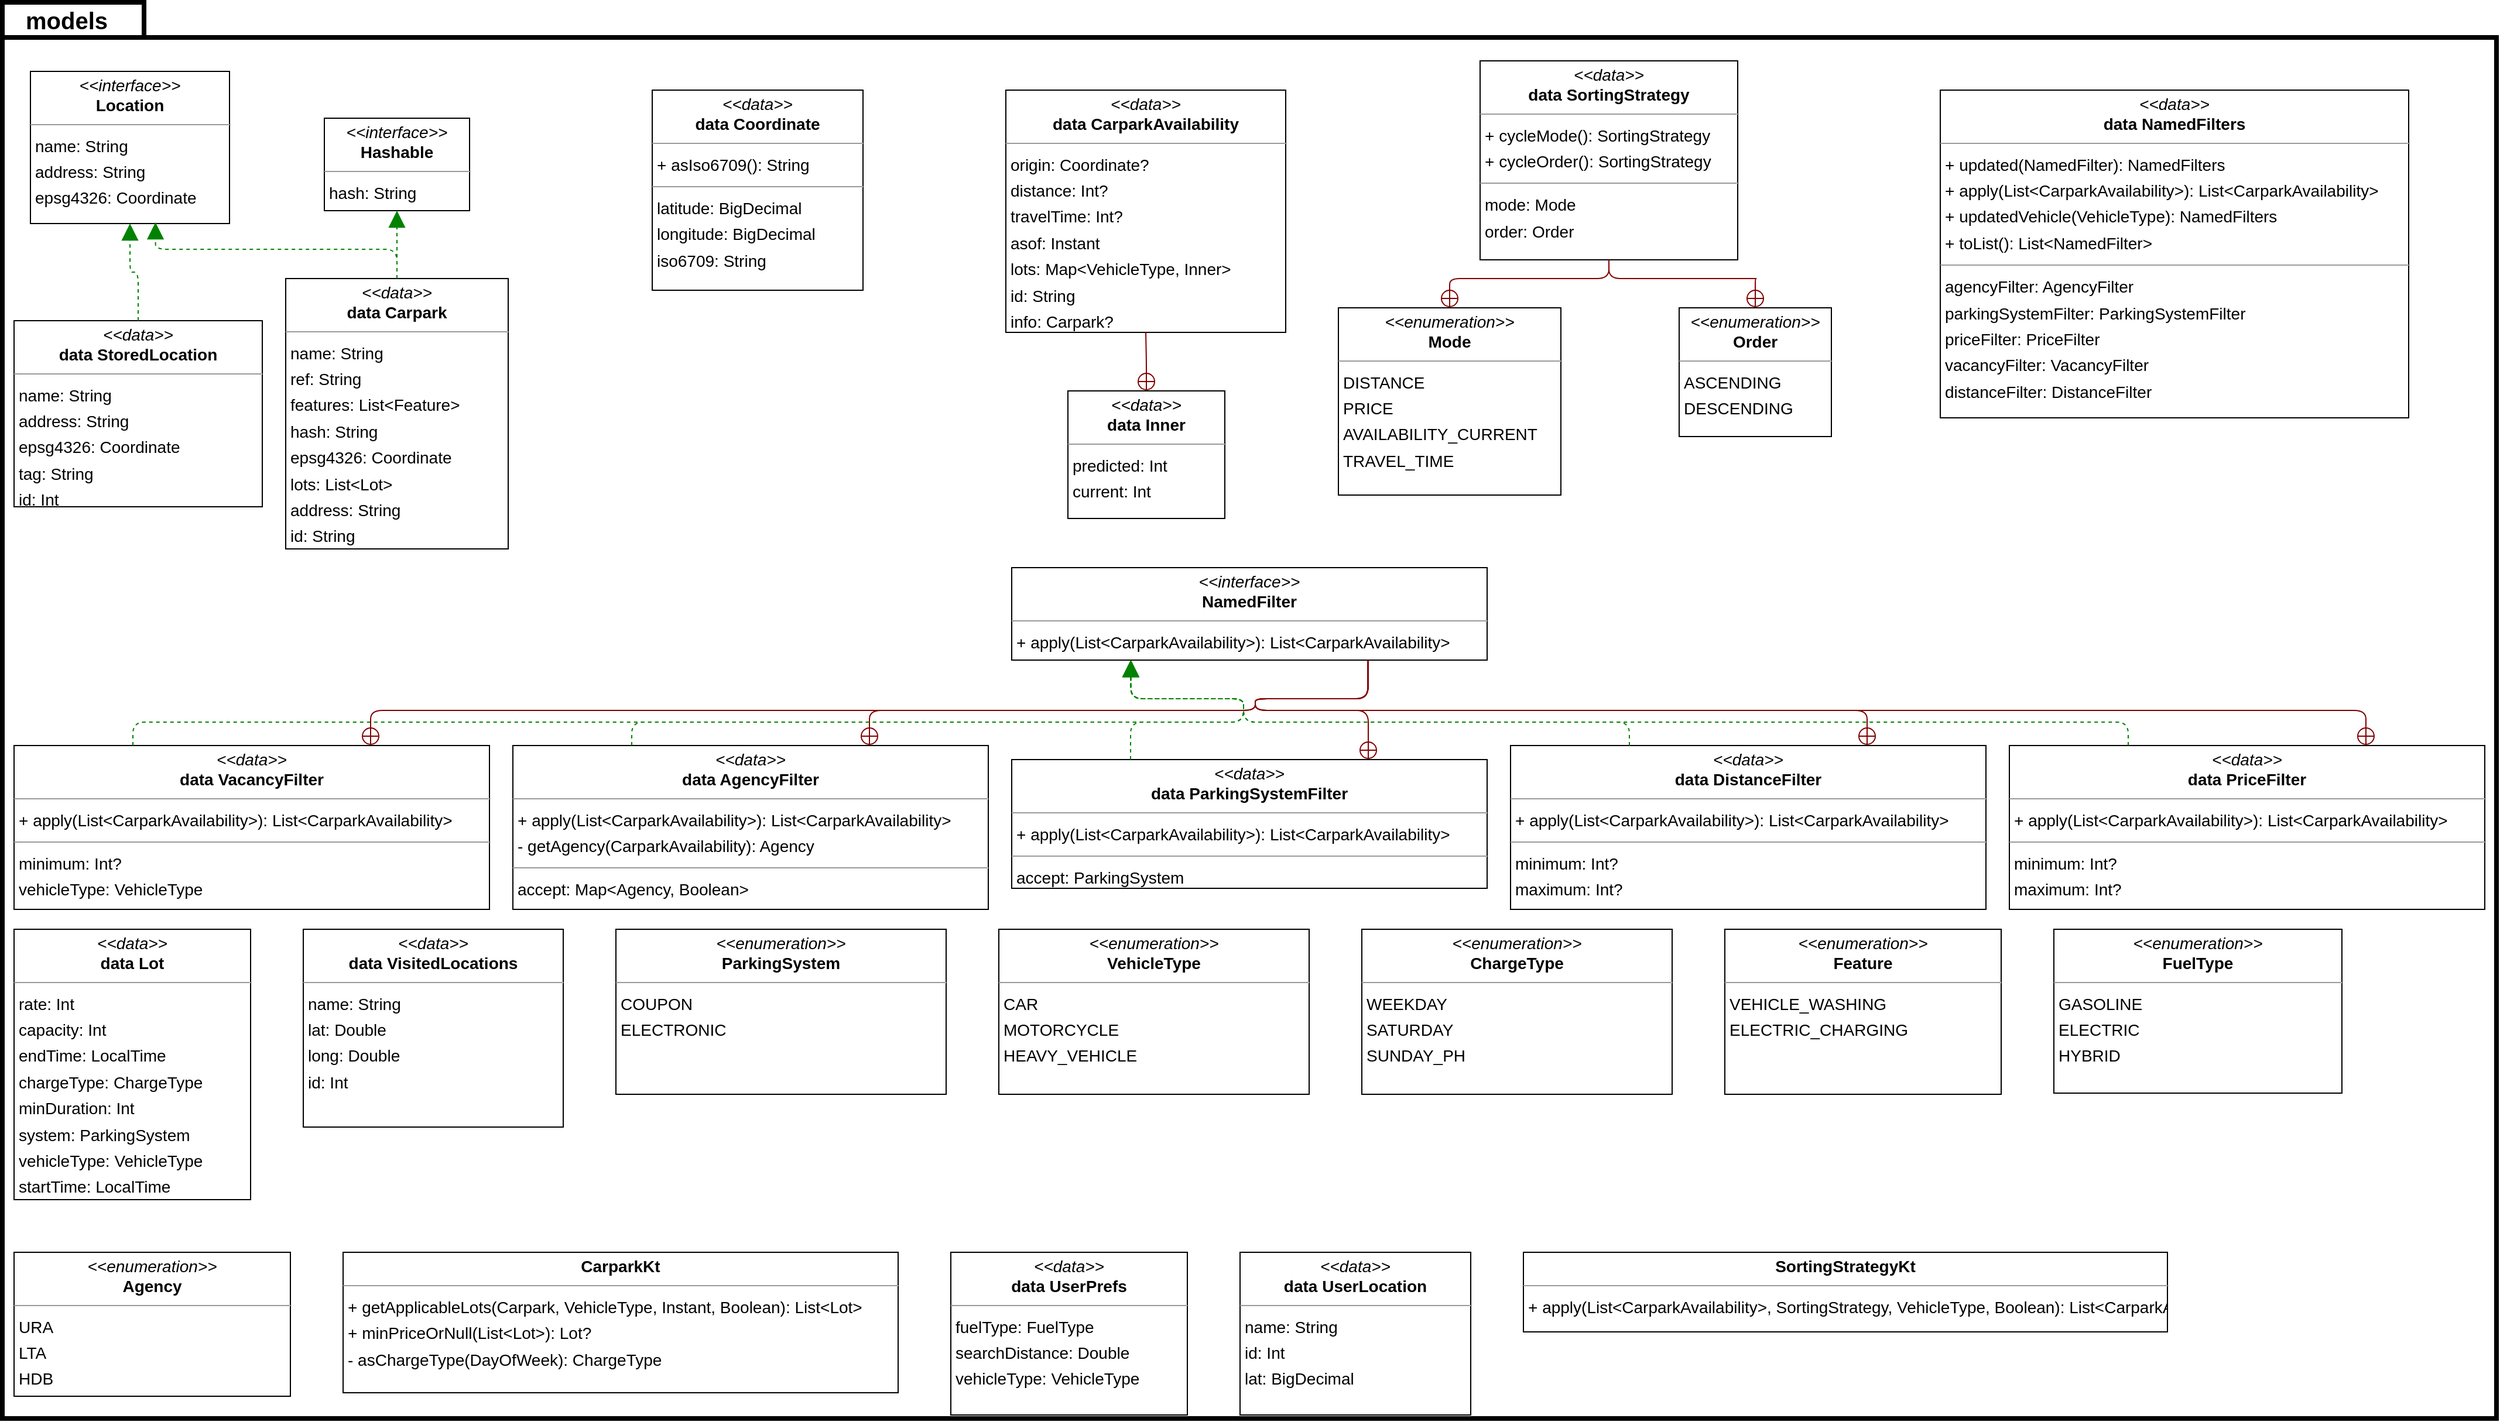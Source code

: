 <mxfile version="22.1.3" type="google">
  <diagram id="NY4owGFw7C-zGhI5esr9" name="Page-1">
    <mxGraphModel grid="1" page="0" gridSize="10" guides="1" tooltips="1" connect="1" arrows="1" fold="1" pageScale="1" pageWidth="1200" pageHeight="1920" background="none" math="0" shadow="0">
      <root>
        <mxCell id="0" />
        <mxCell id="1" parent="0" />
        <mxCell id="_BTMhI3gBi5QlnkSR0oZ-1" value="models" style="shape=folder;fontStyle=1;tabWidth=110;tabHeight=30;tabPosition=left;html=1;boundedLbl=1;labelInHeader=1;container=1;collapsible=0;whiteSpace=wrap;fontSize=20;strokeWidth=4;" vertex="1" parent="1">
          <mxGeometry x="-285" y="-1400" width="2130" height="1210" as="geometry" />
        </mxCell>
        <mxCell id="_BTMhI3gBi5QlnkSR0oZ-2" value="" style="html=1;strokeColor=none;resizeWidth=1;resizeHeight=1;fillColor=none;part=1;connectable=0;allowArrows=0;deletable=0;whiteSpace=wrap;" vertex="1" parent="_BTMhI3gBi5QlnkSR0oZ-1">
          <mxGeometry width="2130" height="847" relative="1" as="geometry">
            <mxPoint y="30" as="offset" />
          </mxGeometry>
        </mxCell>
        <mxCell id="node2" value="&lt;p style=&quot;margin:0px;margin-top:4px;text-align:center;&quot;&gt;&lt;i&gt;&amp;lt;&amp;lt;enumeration&amp;gt;&amp;gt;&lt;/i&gt;&lt;br&gt;&lt;b&gt;Agency&lt;/b&gt;&lt;/p&gt;&lt;hr size=&quot;1&quot;&gt;&lt;p style=&quot;margin:0 0 0 4px;line-height:1.6;&quot;&gt;URA&lt;/p&gt;&lt;p style=&quot;margin:0 0 0 4px;line-height:1.6;&quot;&gt;LTA&lt;/p&gt;&lt;p style=&quot;margin:0 0 0 4px;line-height:1.6;&quot;&gt;HDB&lt;/p&gt;" style="verticalAlign=top;align=left;overflow=fill;fontSize=14;fontFamily=Helvetica;html=1;rounded=0;shadow=0;comic=0;labelBackgroundColor=none;strokeWidth=1;" vertex="1" parent="_BTMhI3gBi5QlnkSR0oZ-1">
          <mxGeometry x="10" y="1068" width="236" height="123" as="geometry" />
        </mxCell>
        <mxCell id="node5" value="&lt;p style=&quot;margin:0px;margin-top:4px;text-align:center;&quot;&gt;&lt;b&gt;CarparkKt&lt;/b&gt;&lt;/p&gt;&lt;hr size=&quot;1&quot;/&gt;&lt;p style=&quot;margin:0 0 0 4px;line-height:1.6;&quot;&gt;+ getApplicableLots(Carpark, VehicleType, Instant, Boolean): List&amp;lt;Lot&amp;gt;&lt;br/&gt;+ minPriceOrNull(List&amp;lt;Lot&amp;gt;): Lot?&lt;br/&gt;- asChargeType(DayOfWeek): ChargeType&lt;/p&gt;" style="verticalAlign=top;align=left;overflow=fill;fontSize=14;fontFamily=Helvetica;html=1;rounded=0;shadow=0;comic=0;labelBackgroundColor=none;strokeWidth=1;" vertex="1" parent="_BTMhI3gBi5QlnkSR0oZ-1">
          <mxGeometry x="291" y="1068" width="474" height="120" as="geometry" />
        </mxCell>
        <mxCell id="node27" value="&lt;p style=&quot;margin:0px;margin-top:4px;text-align:center;&quot;&gt;&lt;i&gt;&amp;lt;&amp;lt;enumeration&amp;gt;&amp;gt;&lt;/i&gt;&lt;br&gt;&lt;b&gt;ChargeType&lt;/b&gt;&lt;/p&gt;&lt;hr size=&quot;1&quot;&gt;&lt;p style=&quot;margin:0 0 0 4px;line-height:1.6;&quot;&gt;WEEKDAY&lt;/p&gt;&lt;p style=&quot;margin:0 0 0 4px;line-height:1.6;&quot;&gt;SATURDAY&lt;/p&gt;&lt;p style=&quot;margin:0 0 0 4px;line-height:1.6;&quot;&gt;SUNDAY_PH&lt;/p&gt;" style="verticalAlign=top;align=left;overflow=fill;fontSize=14;fontFamily=Helvetica;html=1;rounded=0;shadow=0;comic=0;labelBackgroundColor=none;strokeWidth=1;" vertex="1" parent="_BTMhI3gBi5QlnkSR0oZ-1">
          <mxGeometry x="1161" y="792" width="265" height="141" as="geometry" />
        </mxCell>
        <mxCell id="node25" value="&lt;p style=&quot;margin:0px;margin-top:4px;text-align:center;&quot;&gt;&lt;i&gt;&amp;lt;&amp;lt;enumeration&amp;gt;&amp;gt;&lt;/i&gt;&lt;br&gt;&lt;b&gt;Feature&lt;/b&gt;&lt;/p&gt;&lt;hr size=&quot;1&quot;&gt;&lt;p style=&quot;margin:0 0 0 4px;line-height:1.6;&quot;&gt;VEHICLE_WASHING&lt;/p&gt;&lt;p style=&quot;margin:0 0 0 4px;line-height:1.6;&quot;&gt;ELECTRIC_CHARGING&lt;/p&gt;" style="verticalAlign=top;align=left;overflow=fill;fontSize=14;fontFamily=Helvetica;html=1;rounded=0;shadow=0;comic=0;labelBackgroundColor=none;strokeWidth=1;" vertex="1" parent="_BTMhI3gBi5QlnkSR0oZ-1">
          <mxGeometry x="1471" y="792" width="236" height="141" as="geometry" />
        </mxCell>
        <mxCell id="node6" value="&lt;p style=&quot;margin:0px;margin-top:4px;text-align:center;&quot;&gt;&lt;i&gt;&amp;lt;&amp;lt;enumeration&amp;gt;&amp;gt;&lt;/i&gt;&lt;br&gt;&lt;b&gt;FuelType&lt;/b&gt;&lt;/p&gt;&lt;hr size=&quot;1&quot;&gt;&lt;p style=&quot;margin:0 0 0 4px;line-height:1.6;&quot;&gt;GASOLINE&lt;/p&gt;&lt;p style=&quot;margin:0 0 0 4px;line-height:1.6;&quot;&gt;ELECTRIC&lt;/p&gt;&lt;p style=&quot;margin:0 0 0 4px;line-height:1.6;&quot;&gt;HYBRID&lt;/p&gt;" style="verticalAlign=top;align=left;overflow=fill;fontSize=14;fontFamily=Helvetica;html=1;rounded=0;shadow=0;comic=0;labelBackgroundColor=none;strokeWidth=1;" vertex="1" parent="_BTMhI3gBi5QlnkSR0oZ-1">
          <mxGeometry x="1752" y="792" width="246" height="140" as="geometry" />
        </mxCell>
        <mxCell id="node29" value="&lt;p style=&quot;margin:0px;margin-top:4px;text-align:center;&quot;&gt;&lt;i&gt;&amp;lt;&amp;lt;interface&amp;gt;&amp;gt;&lt;/i&gt;&lt;br/&gt;&lt;b&gt;Hashable&lt;/b&gt;&lt;/p&gt;&lt;hr size=&quot;1&quot;/&gt;&lt;p style=&quot;margin:0 0 0 4px;line-height:1.6;&quot;&gt; hash: String&lt;/p&gt;" style="verticalAlign=top;align=left;overflow=fill;fontSize=14;fontFamily=Helvetica;html=1;rounded=0;shadow=0;comic=0;labelBackgroundColor=none;strokeWidth=1;" vertex="1" parent="_BTMhI3gBi5QlnkSR0oZ-1">
          <mxGeometry x="275" y="99" width="124" height="79" as="geometry" />
        </mxCell>
        <mxCell id="node23" value="&lt;p style=&quot;margin:0px;margin-top:4px;text-align:center;&quot;&gt;&lt;i&gt;&amp;lt;&amp;lt;interface&amp;gt;&amp;gt;&lt;/i&gt;&lt;br/&gt;&lt;b&gt;Location&lt;/b&gt;&lt;/p&gt;&lt;hr size=&quot;1&quot;/&gt;&lt;p style=&quot;margin:0 0 0 4px;line-height:1.6;&quot;&gt; name: String&lt;br/&gt; address: String&lt;br/&gt; epsg4326: Coordinate&lt;/p&gt;" style="verticalAlign=top;align=left;overflow=fill;fontSize=14;fontFamily=Helvetica;html=1;rounded=0;shadow=0;comic=0;labelBackgroundColor=none;strokeWidth=1;" vertex="1" parent="_BTMhI3gBi5QlnkSR0oZ-1">
          <mxGeometry x="24" y="59" width="170" height="130" as="geometry" />
        </mxCell>
        <mxCell id="node18" value="&lt;p style=&quot;margin:0px;margin-top:4px;text-align:center;&quot;&gt;&lt;i&gt;&amp;lt;&amp;lt;enumeration&amp;gt;&amp;gt;&lt;/i&gt;&lt;br&gt;&lt;b&gt;Mode&lt;/b&gt;&lt;/p&gt;&lt;hr size=&quot;1&quot;&gt;&lt;p style=&quot;margin:0 0 0 4px;line-height:1.6;&quot;&gt;DISTANCE&lt;/p&gt;&lt;p style=&quot;margin:0 0 0 4px;line-height:1.6;&quot;&gt;PRICE&lt;/p&gt;&lt;p style=&quot;margin:0 0 0 4px;line-height:1.6;&quot;&gt;AVAILABILITY_CURRENT&lt;/p&gt;&lt;p style=&quot;margin:0 0 0 4px;line-height:1.6;&quot;&gt;TRAVEL_TIME&lt;/p&gt;" style="verticalAlign=top;align=left;overflow=fill;fontSize=14;fontFamily=Helvetica;html=1;rounded=0;shadow=0;comic=0;labelBackgroundColor=none;strokeWidth=1;" vertex="1" parent="_BTMhI3gBi5QlnkSR0oZ-1">
          <mxGeometry x="1141" y="261" width="190" height="160" as="geometry" />
        </mxCell>
        <mxCell id="node7" value="&lt;p style=&quot;margin:0px;margin-top:4px;text-align:center;&quot;&gt;&lt;i&gt;&amp;lt;&amp;lt;interface&amp;gt;&amp;gt;&lt;/i&gt;&lt;br/&gt;&lt;b&gt;NamedFilter&lt;/b&gt;&lt;/p&gt;&lt;hr size=&quot;1&quot;/&gt;&lt;p style=&quot;margin:0 0 0 4px;line-height:1.6;&quot;&gt;+ apply(List&amp;lt;CarparkAvailability&amp;gt;): List&amp;lt;CarparkAvailability&amp;gt;&lt;/p&gt;" style="verticalAlign=top;align=left;overflow=fill;fontSize=14;fontFamily=Helvetica;html=1;rounded=0;shadow=0;comic=0;labelBackgroundColor=none;strokeWidth=1;" vertex="1" parent="_BTMhI3gBi5QlnkSR0oZ-1">
          <mxGeometry x="862" y="483" width="406" height="79" as="geometry" />
        </mxCell>
        <mxCell id="node20" value="&lt;p style=&quot;margin:0px;margin-top:4px;text-align:center;&quot;&gt;&lt;i&gt;&amp;lt;&amp;lt;enumeration&amp;gt;&amp;gt;&lt;/i&gt;&lt;br&gt;&lt;b&gt;Order&lt;/b&gt;&lt;/p&gt;&lt;hr size=&quot;1&quot;&gt;&lt;p style=&quot;margin:0 0 0 4px;line-height:1.6;&quot;&gt;ASCENDING&lt;/p&gt;&lt;p style=&quot;margin:0 0 0 4px;line-height:1.6;&quot;&gt;DESCENDING&lt;/p&gt;" style="verticalAlign=top;align=left;overflow=fill;fontSize=14;fontFamily=Helvetica;html=1;rounded=0;shadow=0;comic=0;labelBackgroundColor=none;strokeWidth=1;" vertex="1" parent="_BTMhI3gBi5QlnkSR0oZ-1">
          <mxGeometry x="1432" y="261" width="130" height="110" as="geometry" />
        </mxCell>
        <mxCell id="node28" value="&lt;p style=&quot;margin:0px;margin-top:4px;text-align:center;&quot;&gt;&lt;i&gt;&amp;lt;&amp;lt;enumeration&amp;gt;&amp;gt;&lt;/i&gt;&lt;br&gt;&lt;b&gt;ParkingSystem&lt;/b&gt;&lt;/p&gt;&lt;hr size=&quot;1&quot;&gt;&lt;p style=&quot;margin:0 0 0 4px;line-height:1.6;&quot;&gt;COUPON&lt;/p&gt;&lt;p style=&quot;margin:0 0 0 4px;line-height:1.6;&quot;&gt;ELECTRONIC&lt;/p&gt;" style="verticalAlign=top;align=left;overflow=fill;fontSize=14;fontFamily=Helvetica;html=1;rounded=0;shadow=0;comic=0;labelBackgroundColor=none;strokeWidth=1;" vertex="1" parent="_BTMhI3gBi5QlnkSR0oZ-1">
          <mxGeometry x="524" y="792" width="282" height="141" as="geometry" />
        </mxCell>
        <mxCell id="node1" value="&lt;p style=&quot;margin:0px;margin-top:4px;text-align:center;&quot;&gt;&lt;b&gt;SortingStrategyKt&lt;/b&gt;&lt;/p&gt;&lt;hr size=&quot;1&quot;/&gt;&lt;p style=&quot;margin:0 0 0 4px;line-height:1.6;&quot;&gt;+ apply(List&amp;lt;CarparkAvailability&amp;gt;, SortingStrategy, VehicleType, Boolean): List&amp;lt;CarparkAvailability&amp;gt;&lt;/p&gt;" style="verticalAlign=top;align=left;overflow=fill;fontSize=14;fontFamily=Helvetica;html=1;rounded=0;shadow=0;comic=0;labelBackgroundColor=none;strokeWidth=1;" vertex="1" parent="_BTMhI3gBi5QlnkSR0oZ-1">
          <mxGeometry x="1299" y="1068" width="550" height="68" as="geometry" />
        </mxCell>
        <mxCell id="node22" value="&lt;p style=&quot;margin:0px;margin-top:4px;text-align:center;&quot;&gt;&lt;i&gt;&amp;lt;&amp;lt;enumeration&amp;gt;&amp;gt;&lt;/i&gt;&lt;br&gt;&lt;b&gt;VehicleType&lt;/b&gt;&lt;/p&gt;&lt;hr size=&quot;1&quot;&gt;&lt;p style=&quot;margin:0 0 0 4px;line-height:1.6;&quot;&gt;CAR&lt;/p&gt;&lt;p style=&quot;margin:0 0 0 4px;line-height:1.6;&quot;&gt;MOTORCYCLE&lt;/p&gt;&lt;p style=&quot;margin:0 0 0 4px;line-height:1.6;&quot;&gt;HEAVY_VEHICLE&lt;/p&gt;" style="verticalAlign=top;align=left;overflow=fill;fontSize=14;fontFamily=Helvetica;html=1;rounded=0;shadow=0;comic=0;labelBackgroundColor=none;strokeWidth=1;" vertex="1" parent="_BTMhI3gBi5QlnkSR0oZ-1">
          <mxGeometry x="851" y="792" width="265" height="141" as="geometry" />
        </mxCell>
        <mxCell id="node15" value="&lt;p style=&quot;margin:0px;margin-top:4px;text-align:center;&quot;&gt;&lt;i&gt;&amp;lt;&amp;lt;data&amp;gt;&amp;gt;&lt;/i&gt;&lt;br/&gt;&lt;b&gt;data  AgencyFilter&lt;/b&gt;&lt;/p&gt;&lt;hr size=&quot;1&quot;/&gt;&lt;p style=&quot;margin:0 0 0 4px;line-height:1.6;&quot;&gt;+ apply(List&amp;lt;CarparkAvailability&amp;gt;): List&amp;lt;CarparkAvailability&amp;gt;&lt;br/&gt;- getAgency(CarparkAvailability): Agency&lt;/p&gt;&lt;hr size=&quot;1&quot;/&gt;&lt;p style=&quot;margin:0 0 0 4px;line-height:1.6;&quot;&gt; accept: Map&amp;lt;Agency, Boolean&amp;gt;&lt;/p&gt;" style="verticalAlign=top;align=left;overflow=fill;fontSize=14;fontFamily=Helvetica;html=1;rounded=0;shadow=0;comic=0;labelBackgroundColor=none;strokeWidth=1;" vertex="1" parent="_BTMhI3gBi5QlnkSR0oZ-1">
          <mxGeometry x="436" y="635" width="406" height="140" as="geometry" />
        </mxCell>
        <mxCell id="node0" value="&lt;p style=&quot;margin:0px;margin-top:4px;text-align:center;&quot;&gt;&lt;i&gt;&amp;lt;&amp;lt;data&amp;gt;&amp;gt;&lt;/i&gt;&lt;br/&gt;&lt;b&gt;data  Carpark&lt;/b&gt;&lt;/p&gt;&lt;hr size=&quot;1&quot;/&gt;&lt;p style=&quot;margin:0 0 0 4px;line-height:1.6;&quot;&gt; name: String&lt;br/&gt; ref: String&lt;br/&gt; features: List&amp;lt;Feature&amp;gt;&lt;br/&gt; hash: String&lt;br/&gt; epsg4326: Coordinate&lt;br/&gt; lots: List&amp;lt;Lot&amp;gt;&lt;br/&gt; address: String&lt;br/&gt; id: String&lt;/p&gt;" style="verticalAlign=top;align=left;overflow=fill;fontSize=14;fontFamily=Helvetica;html=1;rounded=0;shadow=0;comic=0;labelBackgroundColor=none;strokeWidth=1;" vertex="1" parent="_BTMhI3gBi5QlnkSR0oZ-1">
          <mxGeometry x="242" y="236" width="190" height="231" as="geometry" />
        </mxCell>
        <mxCell id="node9" value="&lt;p style=&quot;margin:0px;margin-top:4px;text-align:center;&quot;&gt;&lt;i&gt;&amp;lt;&amp;lt;data&amp;gt;&amp;gt;&lt;/i&gt;&lt;br/&gt;&lt;b&gt;data  CarparkAvailability&lt;/b&gt;&lt;/p&gt;&lt;hr size=&quot;1&quot;/&gt;&lt;p style=&quot;margin:0 0 0 4px;line-height:1.6;&quot;&gt; origin: Coordinate?&lt;br/&gt; distance: Int?&lt;br/&gt; travelTime: Int?&lt;br/&gt; asof: Instant&lt;br/&gt; lots: Map&amp;lt;VehicleType, Inner&amp;gt;&lt;br/&gt; id: String&lt;br/&gt; info: Carpark?&lt;/p&gt;" style="verticalAlign=top;align=left;overflow=fill;fontSize=14;fontFamily=Helvetica;html=1;rounded=0;shadow=0;comic=0;labelBackgroundColor=none;strokeWidth=1;" vertex="1" parent="_BTMhI3gBi5QlnkSR0oZ-1">
          <mxGeometry x="857" y="75" width="239" height="207" as="geometry" />
        </mxCell>
        <mxCell id="node21" value="&lt;p style=&quot;margin:0px;margin-top:4px;text-align:center;&quot;&gt;&lt;i&gt;&amp;lt;&amp;lt;data&amp;gt;&amp;gt;&lt;/i&gt;&lt;br/&gt;&lt;b&gt;data  Coordinate&lt;/b&gt;&lt;/p&gt;&lt;hr size=&quot;1&quot;/&gt;&lt;p style=&quot;margin:0 0 0 4px;line-height:1.6;&quot;&gt;+ asIso6709(): String&lt;/p&gt;&lt;hr size=&quot;1&quot;/&gt;&lt;p style=&quot;margin:0 0 0 4px;line-height:1.6;&quot;&gt; latitude: BigDecimal&lt;br/&gt; longitude: BigDecimal&lt;br/&gt; iso6709: String&lt;/p&gt;" style="verticalAlign=top;align=left;overflow=fill;fontSize=14;fontFamily=Helvetica;html=1;rounded=0;shadow=0;comic=0;labelBackgroundColor=none;strokeWidth=1;" vertex="1" parent="_BTMhI3gBi5QlnkSR0oZ-1">
          <mxGeometry x="555" y="75" width="180" height="171" as="geometry" />
        </mxCell>
        <mxCell id="node16" value="&lt;p style=&quot;margin:0px;margin-top:4px;text-align:center;&quot;&gt;&lt;i&gt;&amp;lt;&amp;lt;data&amp;gt;&amp;gt;&lt;/i&gt;&lt;br/&gt;&lt;b&gt;data  DistanceFilter&lt;/b&gt;&lt;/p&gt;&lt;hr size=&quot;1&quot;/&gt;&lt;p style=&quot;margin:0 0 0 4px;line-height:1.6;&quot;&gt;+ apply(List&amp;lt;CarparkAvailability&amp;gt;): List&amp;lt;CarparkAvailability&amp;gt;&lt;/p&gt;&lt;hr size=&quot;1&quot;/&gt;&lt;p style=&quot;margin:0 0 0 4px;line-height:1.6;&quot;&gt; minimum: Int?&lt;br/&gt; maximum: Int?&lt;/p&gt;" style="verticalAlign=top;align=left;overflow=fill;fontSize=14;fontFamily=Helvetica;html=1;rounded=0;shadow=0;comic=0;labelBackgroundColor=none;strokeWidth=1;" vertex="1" parent="_BTMhI3gBi5QlnkSR0oZ-1">
          <mxGeometry x="1288" y="635" width="406" height="140" as="geometry" />
        </mxCell>
        <mxCell id="node17" value="&lt;p style=&quot;margin:0px;margin-top:4px;text-align:center;&quot;&gt;&lt;i&gt;&amp;lt;&amp;lt;data&amp;gt;&amp;gt;&lt;/i&gt;&lt;br/&gt;&lt;b&gt;data  Inner&lt;/b&gt;&lt;/p&gt;&lt;hr size=&quot;1&quot;/&gt;&lt;p style=&quot;margin:0 0 0 4px;line-height:1.6;&quot;&gt; predicted: Int&lt;br/&gt; current: Int&lt;/p&gt;" style="verticalAlign=top;align=left;overflow=fill;fontSize=14;fontFamily=Helvetica;html=1;rounded=0;shadow=0;comic=0;labelBackgroundColor=none;strokeWidth=1;" vertex="1" parent="_BTMhI3gBi5QlnkSR0oZ-1">
          <mxGeometry x="910" y="332" width="134" height="109" as="geometry" />
        </mxCell>
        <mxCell id="node26" value="&lt;p style=&quot;margin:0px;margin-top:4px;text-align:center;&quot;&gt;&lt;i&gt;&amp;lt;&amp;lt;data&amp;gt;&amp;gt;&lt;/i&gt;&lt;br/&gt;&lt;b&gt;data  Lot&lt;/b&gt;&lt;/p&gt;&lt;hr size=&quot;1&quot;/&gt;&lt;p style=&quot;margin:0 0 0 4px;line-height:1.6;&quot;&gt; rate: Int&lt;br/&gt; capacity: Int&lt;br/&gt; endTime: LocalTime&lt;br/&gt; chargeType: ChargeType&lt;br/&gt; minDuration: Int&lt;br/&gt; system: ParkingSystem&lt;br/&gt; vehicleType: VehicleType&lt;br/&gt; startTime: LocalTime&lt;/p&gt;" style="verticalAlign=top;align=left;overflow=fill;fontSize=14;fontFamily=Helvetica;html=1;rounded=0;shadow=0;comic=0;labelBackgroundColor=none;strokeWidth=1;" vertex="1" parent="_BTMhI3gBi5QlnkSR0oZ-1">
          <mxGeometry x="10" y="792" width="202" height="231" as="geometry" />
        </mxCell>
        <mxCell id="node3" value="&lt;p style=&quot;margin:0px;margin-top:4px;text-align:center;&quot;&gt;&lt;i&gt;&amp;lt;&amp;lt;data&amp;gt;&amp;gt;&lt;/i&gt;&lt;br/&gt;&lt;b&gt;data  NamedFilters&lt;/b&gt;&lt;/p&gt;&lt;hr size=&quot;1&quot;/&gt;&lt;p style=&quot;margin:0 0 0 4px;line-height:1.6;&quot;&gt;+ updated(NamedFilter): NamedFilters&lt;br/&gt;+ apply(List&amp;lt;CarparkAvailability&amp;gt;): List&amp;lt;CarparkAvailability&amp;gt;&lt;br/&gt;+ updatedVehicle(VehicleType): NamedFilters&lt;br/&gt;+ toList(): List&amp;lt;NamedFilter&amp;gt;&lt;/p&gt;&lt;hr size=&quot;1&quot;/&gt;&lt;p style=&quot;margin:0 0 0 4px;line-height:1.6;&quot;&gt; agencyFilter: AgencyFilter&lt;br/&gt; parkingSystemFilter: ParkingSystemFilter&lt;br/&gt; priceFilter: PriceFilter&lt;br/&gt; vacancyFilter: VacancyFilter&lt;br/&gt; distanceFilter: DistanceFilter&lt;/p&gt;" style="verticalAlign=top;align=left;overflow=fill;fontSize=14;fontFamily=Helvetica;html=1;rounded=0;shadow=0;comic=0;labelBackgroundColor=none;strokeWidth=1;" vertex="1" parent="_BTMhI3gBi5QlnkSR0oZ-1">
          <mxGeometry x="1655" y="75" width="400" height="280" as="geometry" />
        </mxCell>
        <mxCell id="node14" value="&lt;p style=&quot;margin:0px;margin-top:4px;text-align:center;&quot;&gt;&lt;i&gt;&amp;lt;&amp;lt;data&amp;gt;&amp;gt;&lt;/i&gt;&lt;br/&gt;&lt;b&gt;data  ParkingSystemFilter&lt;/b&gt;&lt;/p&gt;&lt;hr size=&quot;1&quot;/&gt;&lt;p style=&quot;margin:0 0 0 4px;line-height:1.6;&quot;&gt;+ apply(List&amp;lt;CarparkAvailability&amp;gt;): List&amp;lt;CarparkAvailability&amp;gt;&lt;/p&gt;&lt;hr size=&quot;1&quot;/&gt;&lt;p style=&quot;margin:0 0 0 4px;line-height:1.6;&quot;&gt; accept: ParkingSystem&lt;/p&gt;" style="verticalAlign=top;align=left;overflow=fill;fontSize=14;fontFamily=Helvetica;html=1;rounded=0;shadow=0;comic=0;labelBackgroundColor=none;strokeWidth=1;" vertex="1" parent="_BTMhI3gBi5QlnkSR0oZ-1">
          <mxGeometry x="862" y="647" width="406" height="110" as="geometry" />
        </mxCell>
        <mxCell id="node19" value="&lt;p style=&quot;margin:0px;margin-top:4px;text-align:center;&quot;&gt;&lt;i&gt;&amp;lt;&amp;lt;data&amp;gt;&amp;gt;&lt;/i&gt;&lt;br/&gt;&lt;b&gt;data  PriceFilter&lt;/b&gt;&lt;/p&gt;&lt;hr size=&quot;1&quot;/&gt;&lt;p style=&quot;margin:0 0 0 4px;line-height:1.6;&quot;&gt;+ apply(List&amp;lt;CarparkAvailability&amp;gt;): List&amp;lt;CarparkAvailability&amp;gt;&lt;/p&gt;&lt;hr size=&quot;1&quot;/&gt;&lt;p style=&quot;margin:0 0 0 4px;line-height:1.6;&quot;&gt; minimum: Int?&lt;br/&gt; maximum: Int?&lt;/p&gt;" style="verticalAlign=top;align=left;overflow=fill;fontSize=14;fontFamily=Helvetica;html=1;rounded=0;shadow=0;comic=0;labelBackgroundColor=none;strokeWidth=1;" vertex="1" parent="_BTMhI3gBi5QlnkSR0oZ-1">
          <mxGeometry x="1714" y="635" width="406" height="140" as="geometry" />
        </mxCell>
        <mxCell id="node4" value="&lt;p style=&quot;margin:0px;margin-top:4px;text-align:center;&quot;&gt;&lt;i&gt;&amp;lt;&amp;lt;data&amp;gt;&amp;gt;&lt;/i&gt;&lt;br/&gt;&lt;b&gt;data  SortingStrategy&lt;/b&gt;&lt;/p&gt;&lt;hr size=&quot;1&quot;/&gt;&lt;p style=&quot;margin:0 0 0 4px;line-height:1.6;&quot;&gt;+ cycleMode(): SortingStrategy&lt;br/&gt;+ cycleOrder(): SortingStrategy&lt;/p&gt;&lt;hr size=&quot;1&quot;/&gt;&lt;p style=&quot;margin:0 0 0 4px;line-height:1.6;&quot;&gt; mode: Mode&lt;br/&gt; order: Order&lt;/p&gt;" style="verticalAlign=top;align=left;overflow=fill;fontSize=14;fontFamily=Helvetica;html=1;rounded=0;shadow=0;comic=0;labelBackgroundColor=none;strokeWidth=1;" vertex="1" parent="_BTMhI3gBi5QlnkSR0oZ-1">
          <mxGeometry x="1262" y="50" width="220" height="170" as="geometry" />
        </mxCell>
        <mxCell id="node8" value="&lt;p style=&quot;margin:0px;margin-top:4px;text-align:center;&quot;&gt;&lt;i&gt;&amp;lt;&amp;lt;data&amp;gt;&amp;gt;&lt;/i&gt;&lt;br/&gt;&lt;b&gt;data  StoredLocation&lt;/b&gt;&lt;/p&gt;&lt;hr size=&quot;1&quot;/&gt;&lt;p style=&quot;margin:0 0 0 4px;line-height:1.6;&quot;&gt; name: String&lt;br/&gt; address: String&lt;br/&gt; epsg4326: Coordinate&lt;br/&gt; tag: String&lt;br/&gt; id: Int&lt;/p&gt;" style="verticalAlign=top;align=left;overflow=fill;fontSize=14;fontFamily=Helvetica;html=1;rounded=0;shadow=0;comic=0;labelBackgroundColor=none;strokeWidth=1;" vertex="1" parent="_BTMhI3gBi5QlnkSR0oZ-1">
          <mxGeometry x="10" y="272" width="212" height="159" as="geometry" />
        </mxCell>
        <mxCell id="node10" value="&lt;p style=&quot;margin:0px;margin-top:4px;text-align:center;&quot;&gt;&lt;i&gt;&amp;lt;&amp;lt;data&amp;gt;&amp;gt;&lt;/i&gt;&lt;br/&gt;&lt;b&gt;data  UserLocation&lt;/b&gt;&lt;/p&gt;&lt;hr size=&quot;1&quot;/&gt;&lt;p style=&quot;margin:0 0 0 4px;line-height:1.6;&quot;&gt; name: String&lt;br/&gt; id: Int&lt;br/&gt; lat: BigDecimal&lt;/p&gt;" style="verticalAlign=top;align=left;overflow=fill;fontSize=14;fontFamily=Helvetica;html=1;rounded=0;shadow=0;comic=0;labelBackgroundColor=none;strokeWidth=1;" vertex="1" parent="_BTMhI3gBi5QlnkSR0oZ-1">
          <mxGeometry x="1057" y="1068" width="197" height="139" as="geometry" />
        </mxCell>
        <mxCell id="node11" value="&lt;p style=&quot;margin:0px;margin-top:4px;text-align:center;&quot;&gt;&lt;i&gt;&amp;lt;&amp;lt;data&amp;gt;&amp;gt;&lt;/i&gt;&lt;br/&gt;&lt;b&gt;data  UserPrefs&lt;/b&gt;&lt;/p&gt;&lt;hr size=&quot;1&quot;/&gt;&lt;p style=&quot;margin:0 0 0 4px;line-height:1.6;&quot;&gt; fuelType: FuelType&lt;br/&gt; searchDistance: Double&lt;br/&gt; vehicleType: VehicleType&lt;/p&gt;" style="verticalAlign=top;align=left;overflow=fill;fontSize=14;fontFamily=Helvetica;html=1;rounded=0;shadow=0;comic=0;labelBackgroundColor=none;strokeWidth=1;" vertex="1" parent="_BTMhI3gBi5QlnkSR0oZ-1">
          <mxGeometry x="810" y="1068" width="202" height="139" as="geometry" />
        </mxCell>
        <mxCell id="node13" value="&lt;p style=&quot;margin:0px;margin-top:4px;text-align:center;&quot;&gt;&lt;i&gt;&amp;lt;&amp;lt;data&amp;gt;&amp;gt;&lt;/i&gt;&lt;br/&gt;&lt;b&gt;data  VacancyFilter&lt;/b&gt;&lt;/p&gt;&lt;hr size=&quot;1&quot;/&gt;&lt;p style=&quot;margin:0 0 0 4px;line-height:1.6;&quot;&gt;+ apply(List&amp;lt;CarparkAvailability&amp;gt;): List&amp;lt;CarparkAvailability&amp;gt;&lt;/p&gt;&lt;hr size=&quot;1&quot;/&gt;&lt;p style=&quot;margin:0 0 0 4px;line-height:1.6;&quot;&gt; minimum: Int?&lt;br/&gt; vehicleType: VehicleType&lt;/p&gt;" style="verticalAlign=top;align=left;overflow=fill;fontSize=14;fontFamily=Helvetica;html=1;rounded=0;shadow=0;comic=0;labelBackgroundColor=none;strokeWidth=1;" vertex="1" parent="_BTMhI3gBi5QlnkSR0oZ-1">
          <mxGeometry x="10" y="635" width="406" height="140" as="geometry" />
        </mxCell>
        <mxCell id="node12" value="&lt;p style=&quot;margin:0px;margin-top:4px;text-align:center;&quot;&gt;&lt;i&gt;&amp;lt;&amp;lt;data&amp;gt;&amp;gt;&lt;/i&gt;&lt;br/&gt;&lt;b&gt;data  VisitedLocations&lt;/b&gt;&lt;/p&gt;&lt;hr size=&quot;1&quot;/&gt;&lt;p style=&quot;margin:0 0 0 4px;line-height:1.6;&quot;&gt; name: String&lt;br/&gt; lat: Double&lt;br/&gt; long: Double&lt;br/&gt; id: Int&lt;/p&gt;" style="verticalAlign=top;align=left;overflow=fill;fontSize=14;fontFamily=Helvetica;html=1;rounded=0;shadow=0;comic=0;labelBackgroundColor=none;strokeWidth=1;" vertex="1" parent="_BTMhI3gBi5QlnkSR0oZ-1">
          <mxGeometry x="257" y="792" width="222" height="169" as="geometry" />
        </mxCell>
        <mxCell id="edge2" value="" style="html=1;rounded=1;edgeStyle=orthogonalEdgeStyle;dashed=0;startArrow=circlePlus;startFill=0;endArrow=none;strokeColor=#820000;exitX=0.500;exitY=0.000;exitDx=0;exitDy=0;entryX=0.500;entryY=1.000;entryDx=0;entryDy=0;" edge="1" parent="_BTMhI3gBi5QlnkSR0oZ-1" source="node18" target="node4">
          <mxGeometry width="50" height="50" relative="1" as="geometry">
            <Array as="points">
              <mxPoint x="1253" y="236" />
              <mxPoint x="1375" y="236" />
            </Array>
          </mxGeometry>
        </mxCell>
        <mxCell id="edge7" value="" style="html=1;rounded=1;edgeStyle=orthogonalEdgeStyle;dashed=0;startArrow=circlePlus;startFill=0;endArrow=none;strokeColor=#820000;exitX=0.500;exitY=0.000;exitDx=0;exitDy=0;entryX=0.500;entryY=1.000;entryDx=0;entryDy=0;" edge="1" parent="_BTMhI3gBi5QlnkSR0oZ-1" source="node20" target="node4">
          <mxGeometry width="50" height="50" relative="1" as="geometry">
            <Array as="points">
              <mxPoint x="1498" y="236" />
              <mxPoint x="1375" y="236" />
            </Array>
          </mxGeometry>
        </mxCell>
        <mxCell id="edge1" value="" style="html=1;rounded=1;edgeStyle=orthogonalEdgeStyle;dashed=1;startArrow=none;endArrow=block;endSize=12;strokeColor=#008200;exitX=0.250;exitY=0.000;exitDx=0;exitDy=0;entryX=0.250;entryY=1.001;entryDx=0;entryDy=0;" edge="1" parent="_BTMhI3gBi5QlnkSR0oZ-1" source="node15" target="node7">
          <mxGeometry width="50" height="50" relative="1" as="geometry">
            <Array as="points">
              <mxPoint x="538" y="615" />
              <mxPoint x="1060" y="615" />
              <mxPoint x="1060" y="595" />
              <mxPoint x="964" y="595" />
            </Array>
          </mxGeometry>
        </mxCell>
        <mxCell id="edge12" value="" style="html=1;rounded=1;edgeStyle=orthogonalEdgeStyle;dashed=0;startArrow=circlePlus;startFill=0;endArrow=none;strokeColor=#820000;exitX=0.750;exitY=0.000;exitDx=0;exitDy=0;entryX=0.750;entryY=1.001;entryDx=0;entryDy=0;" edge="1" parent="_BTMhI3gBi5QlnkSR0oZ-1" source="node15" target="node7">
          <mxGeometry width="50" height="50" relative="1" as="geometry">
            <Array as="points">
              <mxPoint x="741" y="605" />
              <mxPoint x="1070" y="605" />
              <mxPoint x="1070" y="595" />
              <mxPoint x="1167" y="595" />
            </Array>
          </mxGeometry>
        </mxCell>
        <mxCell id="edge16" value="" style="html=1;rounded=1;edgeStyle=orthogonalEdgeStyle;dashed=1;startArrow=none;endArrow=block;endSize=12;strokeColor=#008200;exitX=0.500;exitY=0.000;exitDx=0;exitDy=0;entryX=0.500;entryY=1.001;entryDx=0;entryDy=0;" edge="1" parent="_BTMhI3gBi5QlnkSR0oZ-1" source="node0" target="node29">
          <mxGeometry width="50" height="50" relative="1" as="geometry">
            <Array as="points" />
          </mxGeometry>
        </mxCell>
        <mxCell id="edge14" value="" style="html=1;rounded=1;edgeStyle=orthogonalEdgeStyle;dashed=1;startArrow=none;endArrow=block;endSize=12;strokeColor=#008200;exitX=0.500;exitY=0.000;exitDx=0;exitDy=0;entryX=0.628;entryY=0.992;entryDx=0;entryDy=0;entryPerimeter=0;" edge="1" parent="_BTMhI3gBi5QlnkSR0oZ-1" source="node0" target="node23">
          <mxGeometry width="50" height="50" relative="1" as="geometry">
            <Array as="points">
              <mxPoint x="337" y="211" />
              <mxPoint x="131" y="211" />
            </Array>
          </mxGeometry>
        </mxCell>
        <mxCell id="edge0" value="" style="html=1;rounded=1;edgeStyle=orthogonalEdgeStyle;dashed=0;startArrow=circlePlus;startFill=0;endArrow=none;strokeColor=#820000;exitX=0.750;exitY=0.000;exitDx=0;exitDy=0;entryX=0.750;entryY=1.001;entryDx=0;entryDy=0;" edge="1" parent="_BTMhI3gBi5QlnkSR0oZ-1" source="node16" target="node7">
          <mxGeometry width="50" height="50" relative="1" as="geometry">
            <Array as="points">
              <mxPoint x="1593" y="605" />
              <mxPoint x="1070" y="605" />
              <mxPoint x="1070" y="595" />
              <mxPoint x="1167" y="595" />
            </Array>
          </mxGeometry>
        </mxCell>
        <mxCell id="edge8" value="" style="html=1;rounded=1;edgeStyle=orthogonalEdgeStyle;dashed=1;startArrow=none;endArrow=block;endSize=12;strokeColor=#008200;exitX=0.250;exitY=0.000;exitDx=0;exitDy=0;entryX=0.250;entryY=1.001;entryDx=0;entryDy=0;" edge="1" parent="_BTMhI3gBi5QlnkSR0oZ-1" source="node16" target="node7">
          <mxGeometry width="50" height="50" relative="1" as="geometry">
            <Array as="points">
              <mxPoint x="1390" y="615" />
              <mxPoint x="1060" y="615" />
              <mxPoint x="1060" y="595" />
              <mxPoint x="964" y="595" />
            </Array>
          </mxGeometry>
        </mxCell>
        <mxCell id="edge11" value="" style="html=1;rounded=1;edgeStyle=orthogonalEdgeStyle;dashed=0;startArrow=circlePlus;startFill=0;endArrow=none;strokeColor=#820000;exitX=0.500;exitY=0.001;exitDx=0;exitDy=0;entryX=0.500;entryY=1.000;entryDx=0;entryDy=0;" edge="1" parent="_BTMhI3gBi5QlnkSR0oZ-1" source="node17" target="node9">
          <mxGeometry width="50" height="50" relative="1" as="geometry">
            <Array as="points" />
          </mxGeometry>
        </mxCell>
        <mxCell id="edge3" value="" style="html=1;rounded=1;edgeStyle=orthogonalEdgeStyle;dashed=1;startArrow=none;endArrow=block;endSize=12;strokeColor=#008200;exitX=0.250;exitY=0.000;exitDx=0;exitDy=0;entryX=0.250;entryY=1.001;entryDx=0;entryDy=0;" edge="1" parent="_BTMhI3gBi5QlnkSR0oZ-1" source="node14" target="node7">
          <mxGeometry width="50" height="50" relative="1" as="geometry">
            <Array as="points">
              <mxPoint x="964" y="615" />
              <mxPoint x="1060" y="615" />
              <mxPoint x="1060" y="595" />
              <mxPoint x="964" y="595" />
            </Array>
          </mxGeometry>
        </mxCell>
        <mxCell id="edge4" value="" style="html=1;rounded=1;edgeStyle=orthogonalEdgeStyle;dashed=0;startArrow=circlePlus;startFill=0;endArrow=none;strokeColor=#820000;exitX=0.750;exitY=0.000;exitDx=0;exitDy=0;entryX=0.750;entryY=1.001;entryDx=0;entryDy=0;" edge="1" parent="_BTMhI3gBi5QlnkSR0oZ-1" source="node14" target="node7">
          <mxGeometry width="50" height="50" relative="1" as="geometry">
            <Array as="points">
              <mxPoint x="1167" y="605" />
              <mxPoint x="1070" y="605" />
              <mxPoint x="1070" y="595" />
              <mxPoint x="1167" y="595" />
            </Array>
          </mxGeometry>
        </mxCell>
        <mxCell id="edge6" value="" style="html=1;rounded=1;edgeStyle=orthogonalEdgeStyle;dashed=0;startArrow=circlePlus;startFill=0;endArrow=none;strokeColor=#820000;exitX=0.750;exitY=0.000;exitDx=0;exitDy=0;entryX=0.750;entryY=1.001;entryDx=0;entryDy=0;" edge="1" parent="_BTMhI3gBi5QlnkSR0oZ-1" source="node19" target="node7">
          <mxGeometry width="50" height="50" relative="1" as="geometry">
            <Array as="points">
              <mxPoint x="2019" y="605" />
              <mxPoint x="1070" y="605" />
              <mxPoint x="1070" y="595" />
              <mxPoint x="1167" y="595" />
            </Array>
          </mxGeometry>
        </mxCell>
        <mxCell id="edge9" value="" style="html=1;rounded=1;edgeStyle=orthogonalEdgeStyle;dashed=1;startArrow=none;endArrow=block;endSize=12;strokeColor=#008200;exitX=0.250;exitY=0.000;exitDx=0;exitDy=0;entryX=0.250;entryY=1.001;entryDx=0;entryDy=0;" edge="1" parent="_BTMhI3gBi5QlnkSR0oZ-1" source="node19" target="node7">
          <mxGeometry width="50" height="50" relative="1" as="geometry">
            <Array as="points">
              <mxPoint x="1816" y="615" />
              <mxPoint x="1060" y="615" />
              <mxPoint x="1060" y="595" />
              <mxPoint x="964" y="595" />
            </Array>
          </mxGeometry>
        </mxCell>
        <mxCell id="edge13" value="" style="html=1;rounded=1;edgeStyle=orthogonalEdgeStyle;dashed=1;startArrow=none;endArrow=block;endSize=12;strokeColor=#008200;exitX=0.500;exitY=0.000;exitDx=0;exitDy=0;entryX=0.500;entryY=1.000;entryDx=0;entryDy=0;" edge="1" parent="_BTMhI3gBi5QlnkSR0oZ-1" source="node8" target="node23">
          <mxGeometry width="50" height="50" relative="1" as="geometry">
            <Array as="points" />
          </mxGeometry>
        </mxCell>
        <mxCell id="edge5" value="" style="html=1;rounded=1;edgeStyle=orthogonalEdgeStyle;dashed=1;startArrow=none;endArrow=block;endSize=12;strokeColor=#008200;exitX=0.250;exitY=0.000;exitDx=0;exitDy=0;entryX=0.250;entryY=1.001;entryDx=0;entryDy=0;" edge="1" parent="_BTMhI3gBi5QlnkSR0oZ-1" source="node13" target="node7">
          <mxGeometry width="50" height="50" relative="1" as="geometry">
            <Array as="points">
              <mxPoint x="112" y="615" />
              <mxPoint x="1060" y="615" />
              <mxPoint x="1060" y="595" />
              <mxPoint x="964" y="595" />
            </Array>
          </mxGeometry>
        </mxCell>
        <mxCell id="edge10" value="" style="html=1;rounded=1;edgeStyle=orthogonalEdgeStyle;dashed=0;startArrow=circlePlus;startFill=0;endArrow=none;strokeColor=#820000;exitX=0.750;exitY=0.000;exitDx=0;exitDy=0;entryX=0.750;entryY=1.001;entryDx=0;entryDy=0;" edge="1" parent="_BTMhI3gBi5QlnkSR0oZ-1" source="node13" target="node7">
          <mxGeometry width="50" height="50" relative="1" as="geometry">
            <Array as="points">
              <mxPoint x="315" y="605" />
              <mxPoint x="1070" y="605" />
              <mxPoint x="1070" y="595" />
              <mxPoint x="1167" y="595" />
            </Array>
          </mxGeometry>
        </mxCell>
      </root>
    </mxGraphModel>
  </diagram>
</mxfile>
